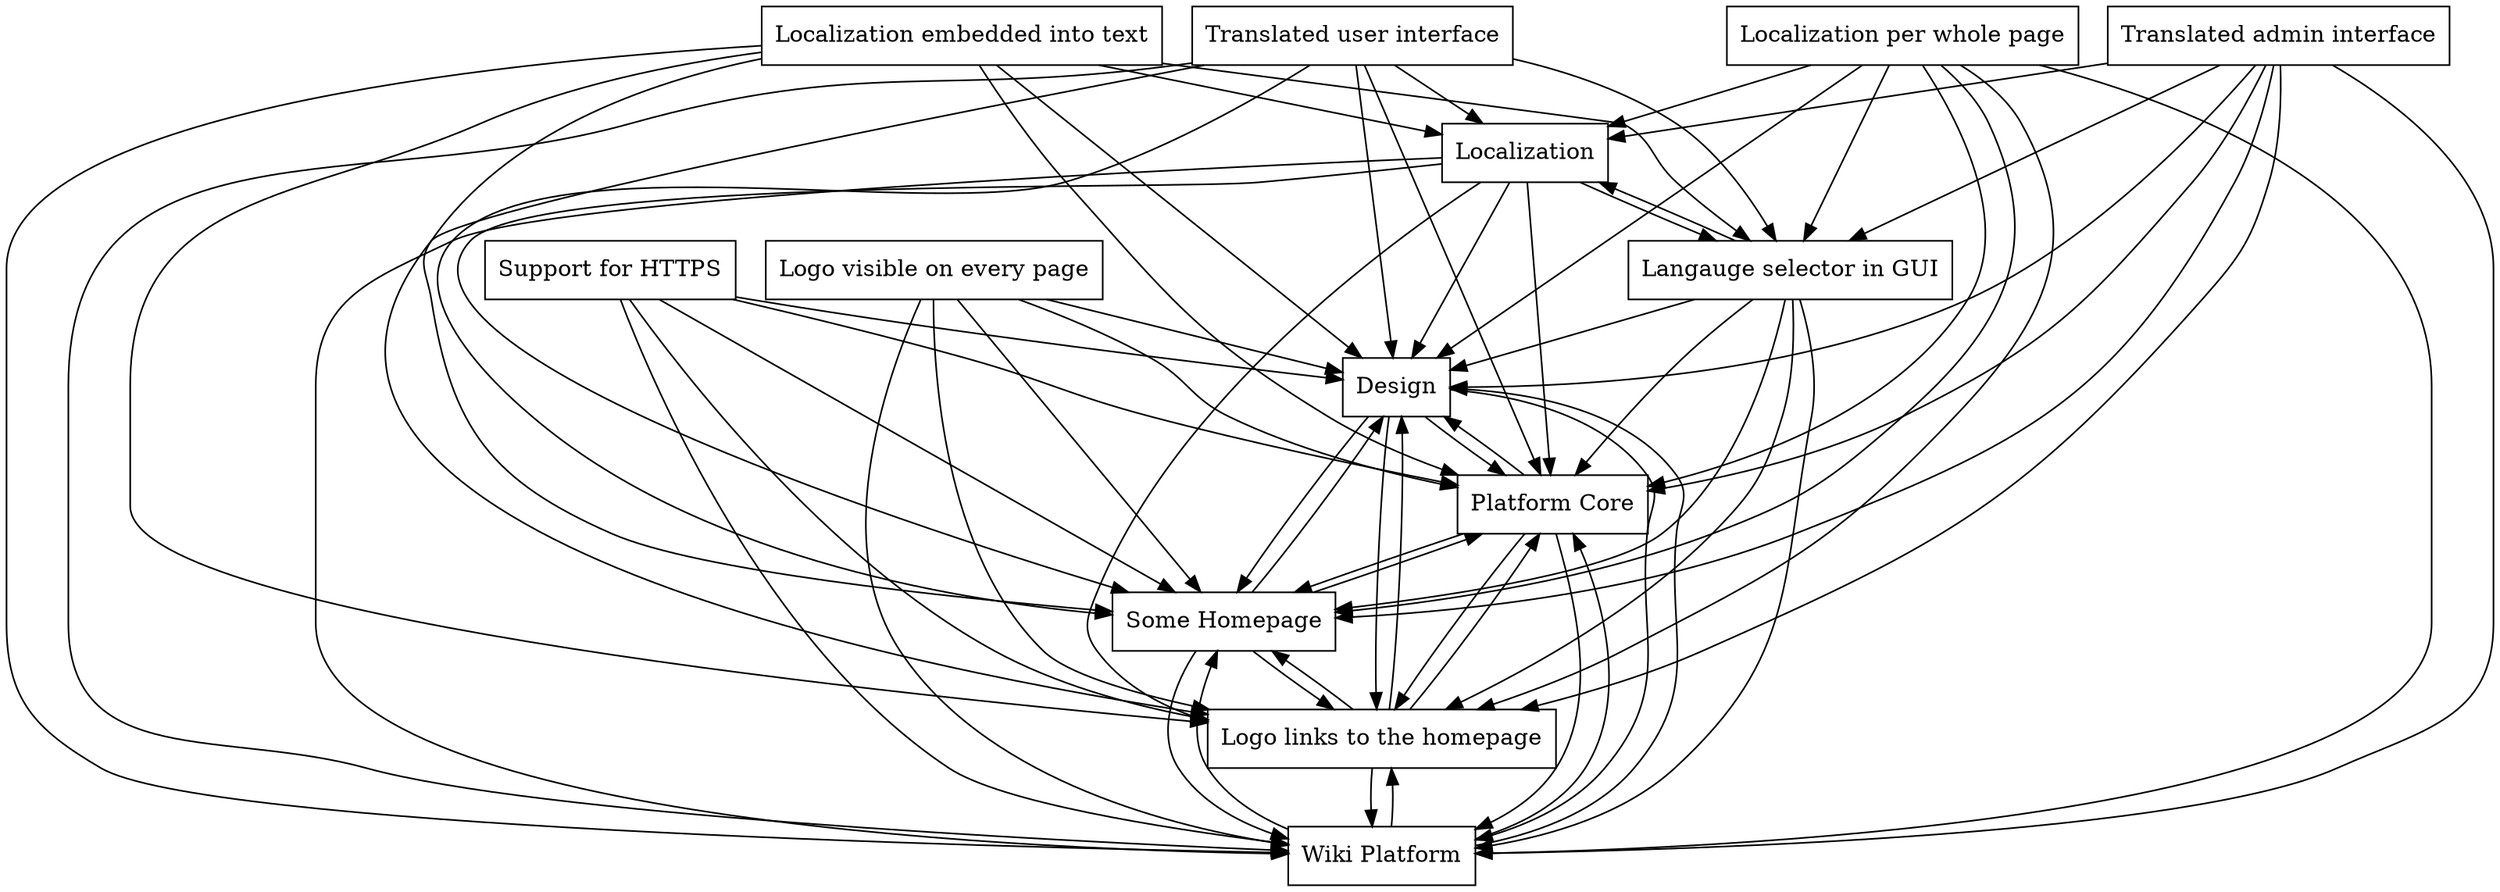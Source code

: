 digraph{
graph [rankdir=TB];
node [shape=box];
edge [arrowhead=normal];
0[label="Localization embedded into text",]
1[label="Support for HTTPS",]
2[label="Translated user interface",]
3[label="Localization",]
4[label="Translated admin interface",]
5[label="Design",]
6[label="Logo visible on every page",]
7[label="Localization per whole page",]
8[label="Platform Core",]
9[label="Wiki Platform",]
10[label="Logo links to the homepage",]
11[label="Langauge selector in GUI",]
12[label="Some Homepage",]
0->3[label="",]
0->5[label="",]
0->8[label="",]
0->9[label="",]
0->10[label="",]
0->11[label="",]
0->12[label="",]
1->5[label="",]
1->8[label="",]
1->9[label="",]
1->10[label="",]
1->12[label="",]
2->3[label="",]
2->5[label="",]
2->8[label="",]
2->9[label="",]
2->10[label="",]
2->11[label="",]
2->12[label="",]
3->5[label="",]
3->8[label="",]
3->9[label="",]
3->10[label="",]
3->11[label="",]
3->12[label="",]
4->3[label="",]
4->5[label="",]
4->8[label="",]
4->9[label="",]
4->10[label="",]
4->11[label="",]
4->12[label="",]
5->8[label="",]
5->9[label="",]
5->10[label="",]
5->12[label="",]
6->5[label="",]
6->8[label="",]
6->9[label="",]
6->10[label="",]
6->12[label="",]
7->3[label="",]
7->5[label="",]
7->8[label="",]
7->9[label="",]
7->10[label="",]
7->11[label="",]
7->12[label="",]
8->5[label="",]
8->9[label="",]
8->10[label="",]
8->12[label="",]
9->5[label="",]
9->8[label="",]
9->10[label="",]
9->12[label="",]
10->5[label="",]
10->8[label="",]
10->9[label="",]
10->12[label="",]
11->3[label="",]
11->5[label="",]
11->8[label="",]
11->9[label="",]
11->10[label="",]
11->12[label="",]
12->5[label="",]
12->8[label="",]
12->9[label="",]
12->10[label="",]
}
